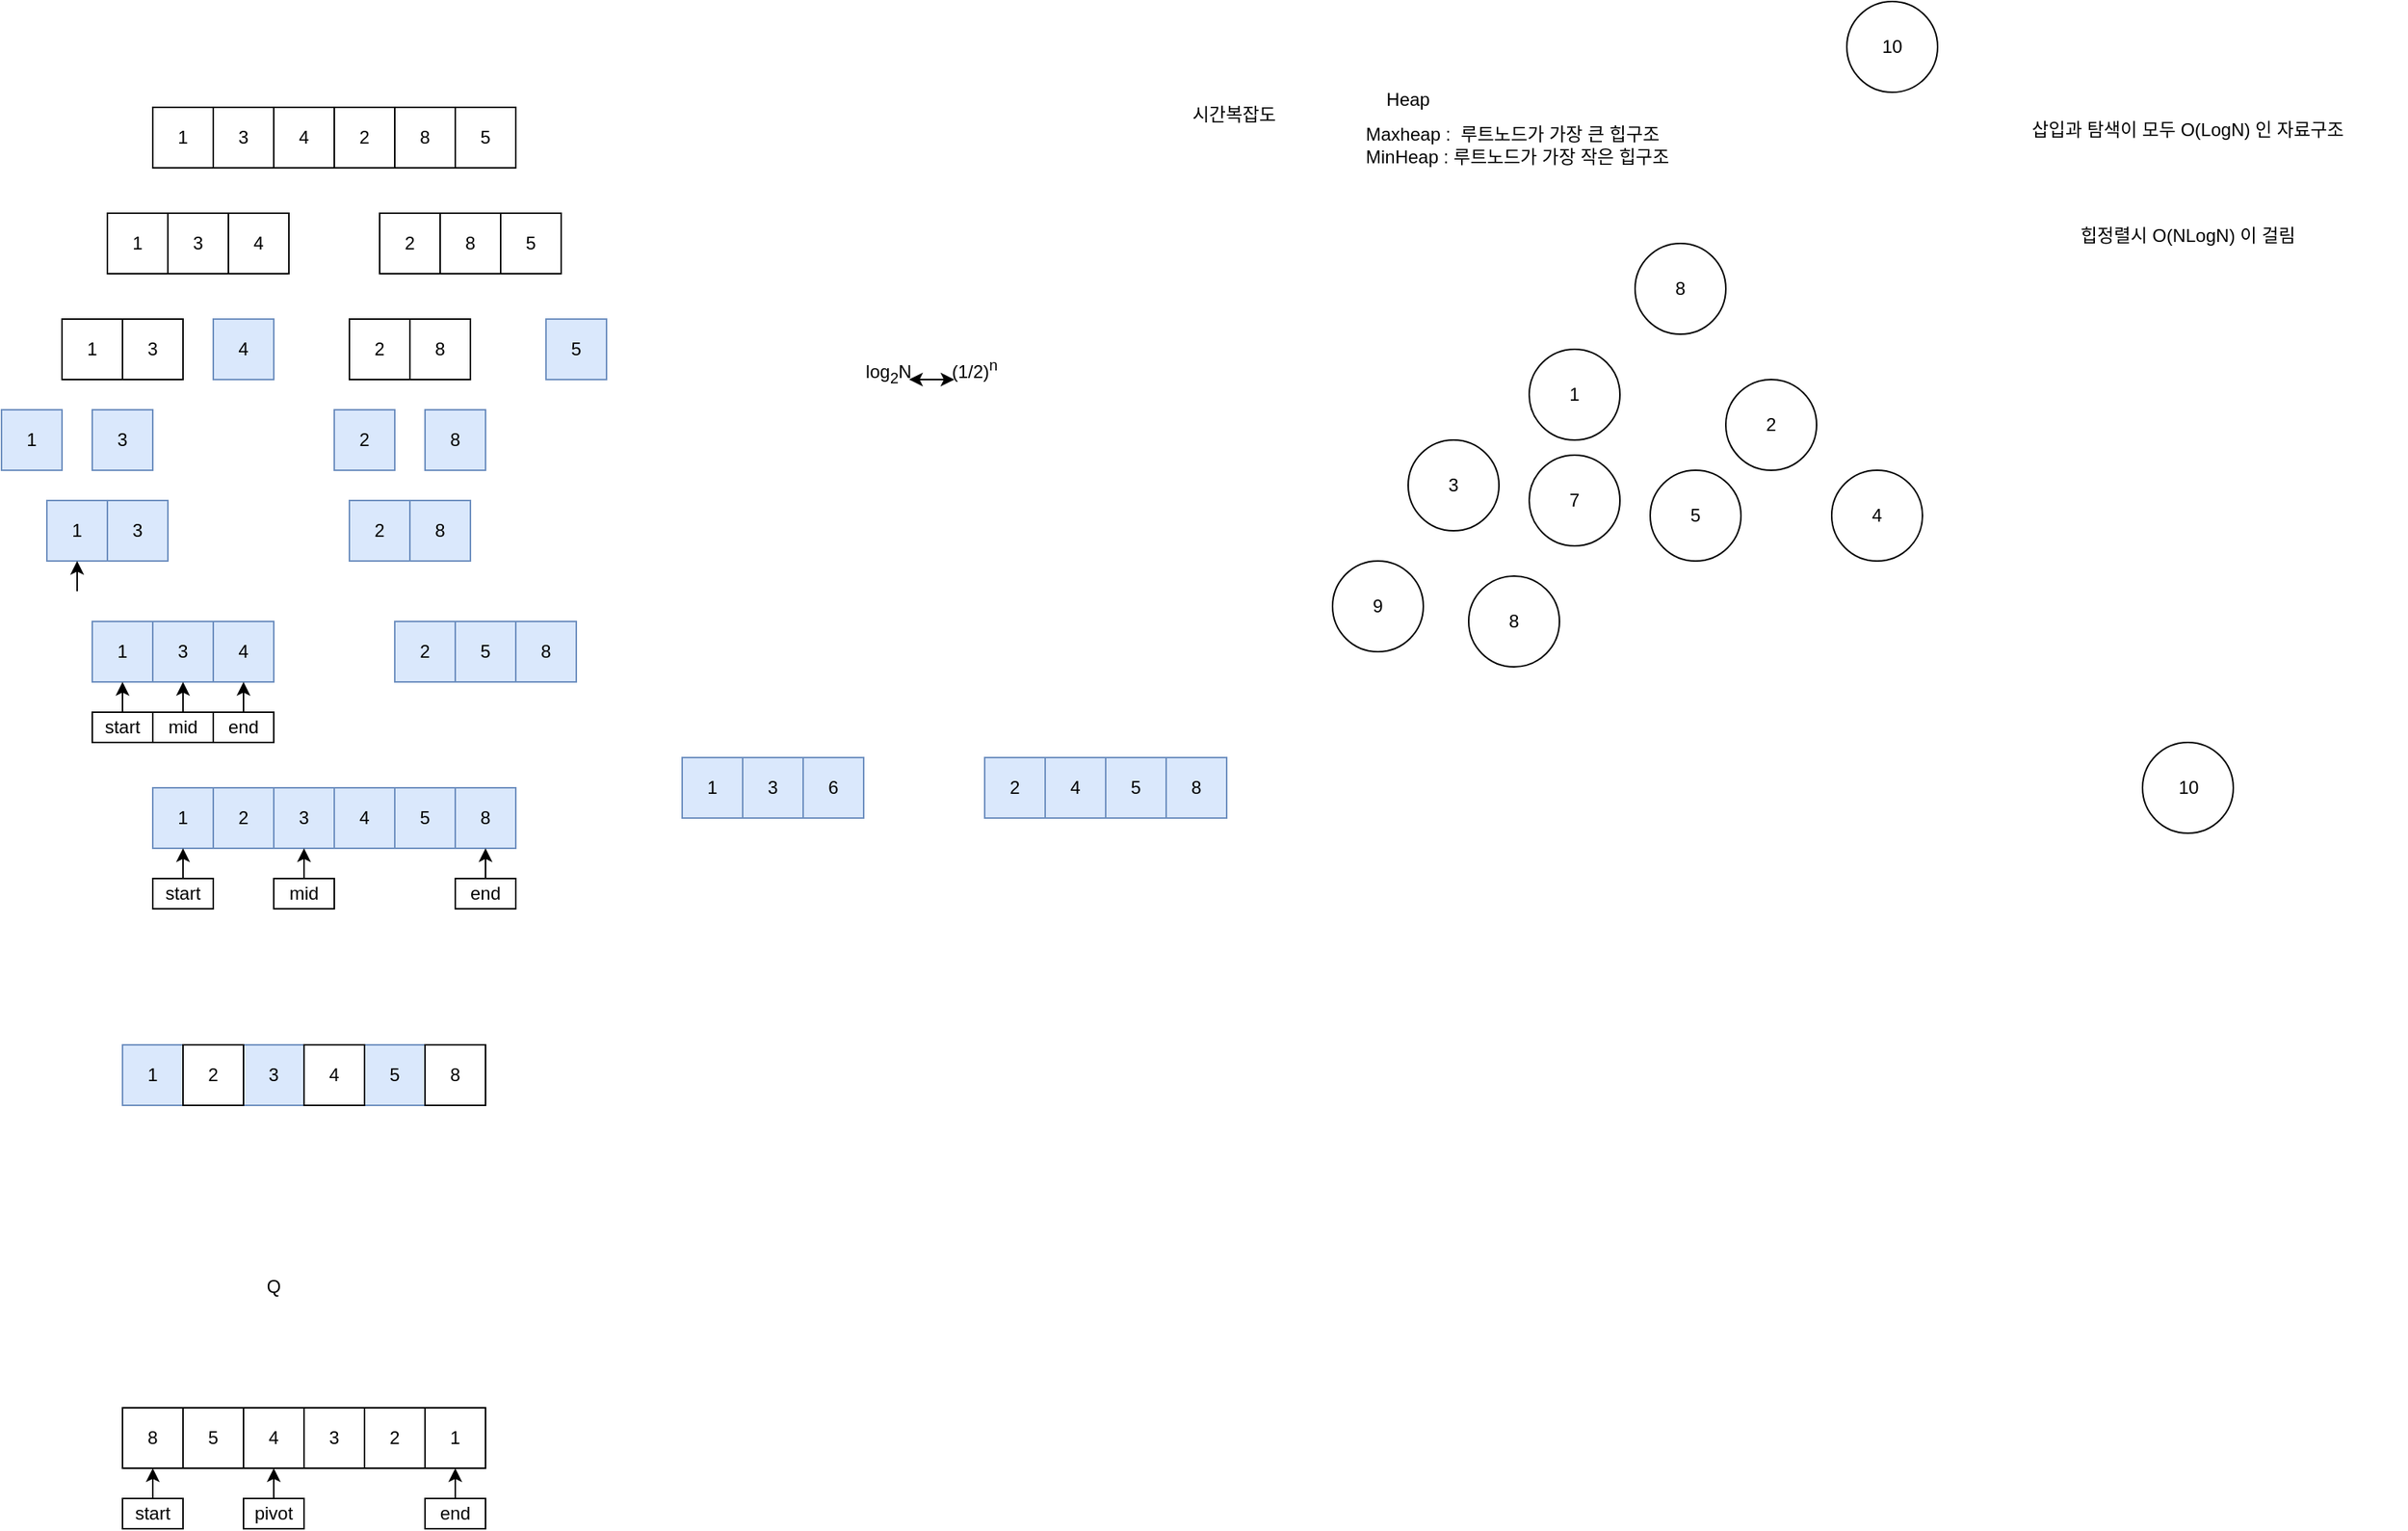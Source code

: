 <mxfile version="20.2.2" type="device"><diagram id="ZwbEBLr2Wid-XhILFelV" name="페이지-1"><mxGraphModel dx="2031" dy="1134" grid="1" gridSize="10" guides="1" tooltips="1" connect="1" arrows="1" fold="1" page="1" pageScale="1" pageWidth="827" pageHeight="1169" math="0" shadow="0"><root><mxCell id="0"/><mxCell id="1" parent="0"/><mxCell id="YyW9Ssx3PugbkpvOE53h-1" value="1" style="rounded=0;whiteSpace=wrap;html=1;" parent="1" vertex="1"><mxGeometry x="130" y="100" width="40" height="40" as="geometry"/></mxCell><mxCell id="YyW9Ssx3PugbkpvOE53h-2" value="5" style="rounded=0;whiteSpace=wrap;html=1;" parent="1" vertex="1"><mxGeometry x="330" y="100" width="40" height="40" as="geometry"/></mxCell><mxCell id="YyW9Ssx3PugbkpvOE53h-3" value="3" style="rounded=0;whiteSpace=wrap;html=1;" parent="1" vertex="1"><mxGeometry x="170" y="100" width="40" height="40" as="geometry"/></mxCell><mxCell id="YyW9Ssx3PugbkpvOE53h-5" value="2" style="rounded=0;whiteSpace=wrap;html=1;" parent="1" vertex="1"><mxGeometry x="250" y="100" width="40" height="40" as="geometry"/></mxCell><mxCell id="YyW9Ssx3PugbkpvOE53h-6" value="8" style="rounded=0;whiteSpace=wrap;html=1;" parent="1" vertex="1"><mxGeometry x="290" y="100" width="40" height="40" as="geometry"/></mxCell><mxCell id="YyW9Ssx3PugbkpvOE53h-8" value="시간복잡도" style="text;html=1;strokeColor=none;fillColor=none;align=center;verticalAlign=middle;whiteSpace=wrap;rounded=0;" parent="1" vertex="1"><mxGeometry x="780" y="90" width="130" height="30" as="geometry"/></mxCell><mxCell id="YyW9Ssx3PugbkpvOE53h-11" value="4" style="rounded=0;whiteSpace=wrap;html=1;" parent="1" vertex="1"><mxGeometry x="210" y="100" width="40" height="40" as="geometry"/></mxCell><mxCell id="YyW9Ssx3PugbkpvOE53h-12" value="1" style="rounded=0;whiteSpace=wrap;html=1;" parent="1" vertex="1"><mxGeometry x="100" y="170" width="40" height="40" as="geometry"/></mxCell><mxCell id="YyW9Ssx3PugbkpvOE53h-13" value="5" style="rounded=0;whiteSpace=wrap;html=1;" parent="1" vertex="1"><mxGeometry x="360" y="170" width="40" height="40" as="geometry"/></mxCell><mxCell id="YyW9Ssx3PugbkpvOE53h-14" value="3" style="rounded=0;whiteSpace=wrap;html=1;" parent="1" vertex="1"><mxGeometry x="140" y="170" width="40" height="40" as="geometry"/></mxCell><mxCell id="YyW9Ssx3PugbkpvOE53h-15" value="2" style="rounded=0;whiteSpace=wrap;html=1;" parent="1" vertex="1"><mxGeometry x="280" y="170" width="40" height="40" as="geometry"/></mxCell><mxCell id="YyW9Ssx3PugbkpvOE53h-16" value="8" style="rounded=0;whiteSpace=wrap;html=1;" parent="1" vertex="1"><mxGeometry x="320" y="170" width="40" height="40" as="geometry"/></mxCell><mxCell id="YyW9Ssx3PugbkpvOE53h-17" value="4" style="rounded=0;whiteSpace=wrap;html=1;" parent="1" vertex="1"><mxGeometry x="180" y="170" width="40" height="40" as="geometry"/></mxCell><mxCell id="YyW9Ssx3PugbkpvOE53h-18" value="1" style="rounded=0;whiteSpace=wrap;html=1;" parent="1" vertex="1"><mxGeometry x="70" y="240" width="40" height="40" as="geometry"/></mxCell><mxCell id="YyW9Ssx3PugbkpvOE53h-19" value="3" style="rounded=0;whiteSpace=wrap;html=1;" parent="1" vertex="1"><mxGeometry x="110" y="240" width="40" height="40" as="geometry"/></mxCell><mxCell id="YyW9Ssx3PugbkpvOE53h-20" value="4" style="rounded=0;whiteSpace=wrap;html=1;fillColor=#dae8fc;strokeColor=#6c8ebf;" parent="1" vertex="1"><mxGeometry x="170" y="240" width="40" height="40" as="geometry"/></mxCell><mxCell id="YyW9Ssx3PugbkpvOE53h-21" value="5" style="rounded=0;whiteSpace=wrap;html=1;fillColor=#dae8fc;strokeColor=#6c8ebf;" parent="1" vertex="1"><mxGeometry x="330" y="440" width="40" height="40" as="geometry"/></mxCell><mxCell id="YyW9Ssx3PugbkpvOE53h-22" value="2" style="rounded=0;whiteSpace=wrap;html=1;" parent="1" vertex="1"><mxGeometry x="260" y="240" width="40" height="40" as="geometry"/></mxCell><mxCell id="YyW9Ssx3PugbkpvOE53h-23" value="8" style="rounded=0;whiteSpace=wrap;html=1;" parent="1" vertex="1"><mxGeometry x="300" y="240" width="40" height="40" as="geometry"/></mxCell><mxCell id="YyW9Ssx3PugbkpvOE53h-27" value="1" style="rounded=0;whiteSpace=wrap;html=1;fillColor=#dae8fc;strokeColor=#6c8ebf;" parent="1" vertex="1"><mxGeometry x="30" y="300" width="40" height="40" as="geometry"/></mxCell><mxCell id="YyW9Ssx3PugbkpvOE53h-28" value="3" style="rounded=0;whiteSpace=wrap;html=1;fillColor=#dae8fc;strokeColor=#6c8ebf;" parent="1" vertex="1"><mxGeometry x="90" y="300" width="40" height="40" as="geometry"/></mxCell><mxCell id="YyW9Ssx3PugbkpvOE53h-29" value="2" style="rounded=0;whiteSpace=wrap;html=1;fillColor=#dae8fc;strokeColor=#6c8ebf;" parent="1" vertex="1"><mxGeometry x="250" y="300" width="40" height="40" as="geometry"/></mxCell><mxCell id="YyW9Ssx3PugbkpvOE53h-30" value="8" style="rounded=0;whiteSpace=wrap;html=1;fillColor=#dae8fc;strokeColor=#6c8ebf;" parent="1" vertex="1"><mxGeometry x="310" y="300" width="40" height="40" as="geometry"/></mxCell><mxCell id="YyW9Ssx3PugbkpvOE53h-31" value="1" style="rounded=0;whiteSpace=wrap;html=1;fillColor=#dae8fc;strokeColor=#6c8ebf;" parent="1" vertex="1"><mxGeometry x="60" y="360" width="40" height="40" as="geometry"/></mxCell><mxCell id="YyW9Ssx3PugbkpvOE53h-32" value="3" style="rounded=0;whiteSpace=wrap;html=1;fillColor=#dae8fc;strokeColor=#6c8ebf;" parent="1" vertex="1"><mxGeometry x="100" y="360" width="40" height="40" as="geometry"/></mxCell><mxCell id="YyW9Ssx3PugbkpvOE53h-33" value="4" style="rounded=0;whiteSpace=wrap;html=1;fillColor=#dae8fc;strokeColor=#6c8ebf;" parent="1" vertex="1"><mxGeometry x="170" y="440" width="40" height="40" as="geometry"/></mxCell><mxCell id="YyW9Ssx3PugbkpvOE53h-34" value="3" style="rounded=0;whiteSpace=wrap;html=1;fillColor=#dae8fc;strokeColor=#6c8ebf;" parent="1" vertex="1"><mxGeometry x="130" y="440" width="40" height="40" as="geometry"/></mxCell><mxCell id="YyW9Ssx3PugbkpvOE53h-35" value="1" style="rounded=0;whiteSpace=wrap;html=1;fillColor=#dae8fc;strokeColor=#6c8ebf;" parent="1" vertex="1"><mxGeometry x="90" y="440" width="40" height="40" as="geometry"/></mxCell><mxCell id="YyW9Ssx3PugbkpvOE53h-36" value="2" style="rounded=0;whiteSpace=wrap;html=1;fillColor=#dae8fc;strokeColor=#6c8ebf;" parent="1" vertex="1"><mxGeometry x="260" y="360" width="40" height="40" as="geometry"/></mxCell><mxCell id="YyW9Ssx3PugbkpvOE53h-37" value="8" style="rounded=0;whiteSpace=wrap;html=1;fillColor=#dae8fc;strokeColor=#6c8ebf;" parent="1" vertex="1"><mxGeometry x="300" y="360" width="40" height="40" as="geometry"/></mxCell><mxCell id="YyW9Ssx3PugbkpvOE53h-38" value="2" style="rounded=0;whiteSpace=wrap;html=1;fillColor=#dae8fc;strokeColor=#6c8ebf;" parent="1" vertex="1"><mxGeometry x="290" y="440" width="40" height="40" as="geometry"/></mxCell><mxCell id="YyW9Ssx3PugbkpvOE53h-39" value="8" style="rounded=0;whiteSpace=wrap;html=1;fillColor=#dae8fc;strokeColor=#6c8ebf;" parent="1" vertex="1"><mxGeometry x="370" y="440" width="40" height="40" as="geometry"/></mxCell><mxCell id="YyW9Ssx3PugbkpvOE53h-40" value="4" style="rounded=0;whiteSpace=wrap;html=1;fillColor=#dae8fc;strokeColor=#6c8ebf;" parent="1" vertex="1"><mxGeometry x="250" y="550" width="40" height="40" as="geometry"/></mxCell><mxCell id="YyW9Ssx3PugbkpvOE53h-41" value="3" style="rounded=0;whiteSpace=wrap;html=1;fillColor=#dae8fc;strokeColor=#6c8ebf;" parent="1" vertex="1"><mxGeometry x="210" y="550" width="40" height="40" as="geometry"/></mxCell><mxCell id="YyW9Ssx3PugbkpvOE53h-42" value="1" style="rounded=0;whiteSpace=wrap;html=1;fillColor=#dae8fc;strokeColor=#6c8ebf;" parent="1" vertex="1"><mxGeometry x="130" y="550" width="40" height="40" as="geometry"/></mxCell><mxCell id="YyW9Ssx3PugbkpvOE53h-43" value="5" style="rounded=0;whiteSpace=wrap;html=1;fillColor=#dae8fc;strokeColor=#6c8ebf;" parent="1" vertex="1"><mxGeometry x="290" y="550" width="40" height="40" as="geometry"/></mxCell><mxCell id="YyW9Ssx3PugbkpvOE53h-44" value="2" style="rounded=0;whiteSpace=wrap;html=1;fillColor=#dae8fc;strokeColor=#6c8ebf;" parent="1" vertex="1"><mxGeometry x="170" y="550" width="40" height="40" as="geometry"/></mxCell><mxCell id="YyW9Ssx3PugbkpvOE53h-45" value="8" style="rounded=0;whiteSpace=wrap;html=1;fillColor=#dae8fc;strokeColor=#6c8ebf;" parent="1" vertex="1"><mxGeometry x="330" y="550" width="40" height="40" as="geometry"/></mxCell><mxCell id="YyW9Ssx3PugbkpvOE53h-46" value="" style="endArrow=classic;html=1;rounded=0;entryX=0.5;entryY=1;entryDx=0;entryDy=0;" parent="1" target="YyW9Ssx3PugbkpvOE53h-31" edge="1"><mxGeometry width="50" height="50" relative="1" as="geometry"><mxPoint x="80" y="420" as="sourcePoint"/><mxPoint x="310" y="440" as="targetPoint"/></mxGeometry></mxCell><mxCell id="YyW9Ssx3PugbkpvOE53h-47" value="" style="endArrow=classic;html=1;rounded=0;entryX=0.5;entryY=1;entryDx=0;entryDy=0;" parent="1" target="YyW9Ssx3PugbkpvOE53h-34" edge="1"><mxGeometry width="50" height="50" relative="1" as="geometry"><mxPoint x="150" y="500" as="sourcePoint"/><mxPoint x="90" y="410" as="targetPoint"/></mxGeometry></mxCell><mxCell id="YyW9Ssx3PugbkpvOE53h-49" value="mid" style="rounded=0;whiteSpace=wrap;html=1;" parent="1" vertex="1"><mxGeometry x="130" y="500" width="40" height="20" as="geometry"/></mxCell><mxCell id="YyW9Ssx3PugbkpvOE53h-50" value="" style="endArrow=classic;html=1;rounded=0;entryX=0.5;entryY=1;entryDx=0;entryDy=0;" parent="1" edge="1"><mxGeometry width="50" height="50" relative="1" as="geometry"><mxPoint x="110" y="500" as="sourcePoint"/><mxPoint x="110" y="480" as="targetPoint"/></mxGeometry></mxCell><mxCell id="YyW9Ssx3PugbkpvOE53h-51" value="start" style="rounded=0;whiteSpace=wrap;html=1;" parent="1" vertex="1"><mxGeometry x="90" y="500" width="40" height="20" as="geometry"/></mxCell><mxCell id="YyW9Ssx3PugbkpvOE53h-52" value="" style="endArrow=classic;html=1;rounded=0;entryX=0.5;entryY=1;entryDx=0;entryDy=0;" parent="1" edge="1"><mxGeometry width="50" height="50" relative="1" as="geometry"><mxPoint x="190" y="500" as="sourcePoint"/><mxPoint x="190" y="480" as="targetPoint"/></mxGeometry></mxCell><mxCell id="YyW9Ssx3PugbkpvOE53h-53" value="end" style="rounded=0;whiteSpace=wrap;html=1;" parent="1" vertex="1"><mxGeometry x="170" y="500" width="40" height="20" as="geometry"/></mxCell><mxCell id="YyW9Ssx3PugbkpvOE53h-54" value="" style="endArrow=classic;html=1;rounded=0;entryX=0.5;entryY=1;entryDx=0;entryDy=0;" parent="1" edge="1"><mxGeometry width="50" height="50" relative="1" as="geometry"><mxPoint x="230" y="610" as="sourcePoint"/><mxPoint x="230" y="590" as="targetPoint"/></mxGeometry></mxCell><mxCell id="YyW9Ssx3PugbkpvOE53h-55" value="mid" style="rounded=0;whiteSpace=wrap;html=1;" parent="1" vertex="1"><mxGeometry x="210" y="610" width="40" height="20" as="geometry"/></mxCell><mxCell id="YyW9Ssx3PugbkpvOE53h-56" value="" style="endArrow=classic;html=1;rounded=0;entryX=0.5;entryY=1;entryDx=0;entryDy=0;" parent="1" edge="1"><mxGeometry width="50" height="50" relative="1" as="geometry"><mxPoint x="150" y="610" as="sourcePoint"/><mxPoint x="150" y="590" as="targetPoint"/></mxGeometry></mxCell><mxCell id="YyW9Ssx3PugbkpvOE53h-57" value="start" style="rounded=0;whiteSpace=wrap;html=1;" parent="1" vertex="1"><mxGeometry x="130" y="610" width="40" height="20" as="geometry"/></mxCell><mxCell id="YyW9Ssx3PugbkpvOE53h-58" value="" style="endArrow=classic;html=1;rounded=0;entryX=0.5;entryY=1;entryDx=0;entryDy=0;" parent="1" edge="1"><mxGeometry width="50" height="50" relative="1" as="geometry"><mxPoint x="350" y="610" as="sourcePoint"/><mxPoint x="350" y="590" as="targetPoint"/></mxGeometry></mxCell><mxCell id="YyW9Ssx3PugbkpvOE53h-59" value="end" style="rounded=0;whiteSpace=wrap;html=1;" parent="1" vertex="1"><mxGeometry x="330" y="610" width="40" height="20" as="geometry"/></mxCell><mxCell id="YyW9Ssx3PugbkpvOE53h-61" value="5" style="rounded=0;whiteSpace=wrap;html=1;fillColor=#dae8fc;strokeColor=#6c8ebf;" parent="1" vertex="1"><mxGeometry x="390" y="240" width="40" height="40" as="geometry"/></mxCell><mxCell id="YyW9Ssx3PugbkpvOE53h-63" value="log&lt;sub&gt;2&lt;/sub&gt;N&amp;nbsp; &amp;nbsp; &amp;nbsp; &amp;nbsp; (1/2)&lt;sup&gt;n&lt;/sup&gt;" style="text;html=1;strokeColor=none;fillColor=none;align=center;verticalAlign=middle;whiteSpace=wrap;rounded=0;" parent="1" vertex="1"><mxGeometry x="560" y="250" width="170" height="50" as="geometry"/></mxCell><mxCell id="YyW9Ssx3PugbkpvOE53h-64" value="" style="endArrow=classic;startArrow=classic;html=1;rounded=0;entryX=0.588;entryY=0.6;entryDx=0;entryDy=0;entryPerimeter=0;exitX=0.412;exitY=0.6;exitDx=0;exitDy=0;exitPerimeter=0;" parent="1" source="YyW9Ssx3PugbkpvOE53h-63" target="YyW9Ssx3PugbkpvOE53h-63" edge="1"><mxGeometry width="50" height="50" relative="1" as="geometry"><mxPoint x="230" y="400" as="sourcePoint"/><mxPoint x="280" y="350" as="targetPoint"/></mxGeometry></mxCell><mxCell id="YyW9Ssx3PugbkpvOE53h-65" value="5" style="rounded=0;whiteSpace=wrap;html=1;fillColor=#dae8fc;strokeColor=#6c8ebf;" parent="1" vertex="1"><mxGeometry x="760" y="530" width="40" height="40" as="geometry"/></mxCell><mxCell id="YyW9Ssx3PugbkpvOE53h-66" value="4" style="rounded=0;whiteSpace=wrap;html=1;fillColor=#dae8fc;strokeColor=#6c8ebf;" parent="1" vertex="1"><mxGeometry x="720" y="530" width="40" height="40" as="geometry"/></mxCell><mxCell id="YyW9Ssx3PugbkpvOE53h-67" value="3" style="rounded=0;whiteSpace=wrap;html=1;fillColor=#dae8fc;strokeColor=#6c8ebf;" parent="1" vertex="1"><mxGeometry x="520" y="530" width="40" height="40" as="geometry"/></mxCell><mxCell id="YyW9Ssx3PugbkpvOE53h-68" value="1" style="rounded=0;whiteSpace=wrap;html=1;fillColor=#dae8fc;strokeColor=#6c8ebf;" parent="1" vertex="1"><mxGeometry x="480" y="530" width="40" height="40" as="geometry"/></mxCell><mxCell id="YyW9Ssx3PugbkpvOE53h-69" value="2" style="rounded=0;whiteSpace=wrap;html=1;fillColor=#dae8fc;strokeColor=#6c8ebf;" parent="1" vertex="1"><mxGeometry x="680" y="530" width="40" height="40" as="geometry"/></mxCell><mxCell id="YyW9Ssx3PugbkpvOE53h-70" value="8" style="rounded=0;whiteSpace=wrap;html=1;fillColor=#dae8fc;strokeColor=#6c8ebf;" parent="1" vertex="1"><mxGeometry x="800" y="530" width="40" height="40" as="geometry"/></mxCell><mxCell id="YyW9Ssx3PugbkpvOE53h-71" value="6" style="rounded=0;whiteSpace=wrap;html=1;fillColor=#dae8fc;strokeColor=#6c8ebf;" parent="1" vertex="1"><mxGeometry x="560" y="530" width="40" height="40" as="geometry"/></mxCell><mxCell id="YyW9Ssx3PugbkpvOE53h-75" value="1" style="rounded=0;whiteSpace=wrap;html=1;fillColor=#dae8fc;strokeColor=#6c8ebf;" parent="1" vertex="1"><mxGeometry x="110" y="720" width="40" height="40" as="geometry"/></mxCell><mxCell id="YyW9Ssx3PugbkpvOE53h-76" value="5" style="rounded=0;whiteSpace=wrap;html=1;fillColor=#dae8fc;strokeColor=#6c8ebf;" parent="1" vertex="1"><mxGeometry x="270" y="720" width="40" height="40" as="geometry"/></mxCell><mxCell id="YyW9Ssx3PugbkpvOE53h-77" value="3" style="rounded=0;whiteSpace=wrap;html=1;fillColor=#dae8fc;strokeColor=#6c8ebf;" parent="1" vertex="1"><mxGeometry x="190" y="720" width="40" height="40" as="geometry"/></mxCell><mxCell id="YyW9Ssx3PugbkpvOE53h-78" value="2" style="rounded=0;whiteSpace=wrap;html=1;" parent="1" vertex="1"><mxGeometry x="150" y="720" width="40" height="40" as="geometry"/></mxCell><mxCell id="YyW9Ssx3PugbkpvOE53h-79" value="8" style="rounded=0;whiteSpace=wrap;html=1;" parent="1" vertex="1"><mxGeometry x="310" y="720" width="40" height="40" as="geometry"/></mxCell><mxCell id="YyW9Ssx3PugbkpvOE53h-80" value="4" style="rounded=0;whiteSpace=wrap;html=1;" parent="1" vertex="1"><mxGeometry x="230" y="720" width="40" height="40" as="geometry"/></mxCell><mxCell id="YyW9Ssx3PugbkpvOE53h-81" value="" style="endArrow=classic;html=1;rounded=0;entryX=0.5;entryY=1;entryDx=0;entryDy=0;" parent="1" edge="1"><mxGeometry width="50" height="50" relative="1" as="geometry"><mxPoint x="210" y="1020" as="sourcePoint"/><mxPoint x="210" y="1000" as="targetPoint"/></mxGeometry></mxCell><mxCell id="YyW9Ssx3PugbkpvOE53h-82" value="pivot" style="rounded=0;whiteSpace=wrap;html=1;" parent="1" vertex="1"><mxGeometry x="190" y="1020" width="40" height="20" as="geometry"/></mxCell><mxCell id="YyW9Ssx3PugbkpvOE53h-83" value="" style="endArrow=classic;html=1;rounded=0;entryX=0.5;entryY=1;entryDx=0;entryDy=0;" parent="1" edge="1"><mxGeometry width="50" height="50" relative="1" as="geometry"><mxPoint x="130" y="1020" as="sourcePoint"/><mxPoint x="130" y="1000" as="targetPoint"/></mxGeometry></mxCell><mxCell id="YyW9Ssx3PugbkpvOE53h-84" value="start" style="rounded=0;whiteSpace=wrap;html=1;" parent="1" vertex="1"><mxGeometry x="110" y="1020" width="40" height="20" as="geometry"/></mxCell><mxCell id="YyW9Ssx3PugbkpvOE53h-85" value="" style="endArrow=classic;html=1;rounded=0;entryX=0.5;entryY=1;entryDx=0;entryDy=0;" parent="1" edge="1"><mxGeometry width="50" height="50" relative="1" as="geometry"><mxPoint x="330" y="1020" as="sourcePoint"/><mxPoint x="330" y="1000" as="targetPoint"/></mxGeometry></mxCell><mxCell id="YyW9Ssx3PugbkpvOE53h-86" value="end" style="rounded=0;whiteSpace=wrap;html=1;" parent="1" vertex="1"><mxGeometry x="310" y="1020" width="40" height="20" as="geometry"/></mxCell><mxCell id="GU29ASPoVG2BZ5aVYSXh-1" value="1" style="rounded=0;whiteSpace=wrap;html=1;" vertex="1" parent="1"><mxGeometry x="310" y="960" width="40" height="40" as="geometry"/></mxCell><mxCell id="GU29ASPoVG2BZ5aVYSXh-2" value="5" style="rounded=0;whiteSpace=wrap;html=1;" vertex="1" parent="1"><mxGeometry x="150" y="960" width="40" height="40" as="geometry"/></mxCell><mxCell id="GU29ASPoVG2BZ5aVYSXh-3" value="3" style="rounded=0;whiteSpace=wrap;html=1;" vertex="1" parent="1"><mxGeometry x="230" y="960" width="40" height="40" as="geometry"/></mxCell><mxCell id="GU29ASPoVG2BZ5aVYSXh-4" value="2" style="rounded=0;whiteSpace=wrap;html=1;" vertex="1" parent="1"><mxGeometry x="270" y="960" width="40" height="40" as="geometry"/></mxCell><mxCell id="GU29ASPoVG2BZ5aVYSXh-5" value="8" style="rounded=0;whiteSpace=wrap;html=1;" vertex="1" parent="1"><mxGeometry x="110" y="960" width="40" height="40" as="geometry"/></mxCell><mxCell id="GU29ASPoVG2BZ5aVYSXh-6" value="4" style="rounded=0;whiteSpace=wrap;html=1;" vertex="1" parent="1"><mxGeometry x="190" y="960" width="40" height="40" as="geometry"/></mxCell><mxCell id="GU29ASPoVG2BZ5aVYSXh-7" value="Q" style="text;html=1;strokeColor=none;fillColor=none;align=center;verticalAlign=middle;whiteSpace=wrap;rounded=0;" vertex="1" parent="1"><mxGeometry x="100" y="860" width="220" height="40" as="geometry"/></mxCell><mxCell id="GU29ASPoVG2BZ5aVYSXh-8" value="Heap" style="text;html=1;strokeColor=none;fillColor=none;align=center;verticalAlign=middle;whiteSpace=wrap;rounded=0;" vertex="1" parent="1"><mxGeometry x="930" y="80" width="60" height="30" as="geometry"/></mxCell><mxCell id="GU29ASPoVG2BZ5aVYSXh-9" value="9" style="ellipse;whiteSpace=wrap;html=1;aspect=fixed;" vertex="1" parent="1"><mxGeometry x="910" y="400" width="60" height="60" as="geometry"/></mxCell><mxCell id="GU29ASPoVG2BZ5aVYSXh-10" value="7" style="ellipse;whiteSpace=wrap;html=1;aspect=fixed;" vertex="1" parent="1"><mxGeometry x="1040" y="330" width="60" height="60" as="geometry"/></mxCell><mxCell id="GU29ASPoVG2BZ5aVYSXh-11" value="8" style="ellipse;whiteSpace=wrap;html=1;aspect=fixed;" vertex="1" parent="1"><mxGeometry x="1110" y="190" width="60" height="60" as="geometry"/></mxCell><mxCell id="GU29ASPoVG2BZ5aVYSXh-12" value="4" style="ellipse;whiteSpace=wrap;html=1;aspect=fixed;" vertex="1" parent="1"><mxGeometry x="1240" y="340" width="60" height="60" as="geometry"/></mxCell><mxCell id="GU29ASPoVG2BZ5aVYSXh-14" value="2" style="ellipse;whiteSpace=wrap;html=1;aspect=fixed;" vertex="1" parent="1"><mxGeometry x="1170" y="280" width="60" height="60" as="geometry"/></mxCell><mxCell id="GU29ASPoVG2BZ5aVYSXh-23" value="Maxheap :&amp;nbsp; 루트노드가 가장 큰 힙구조&lt;br&gt;MinHeap : 루트노드가 가장 작은 힙구조" style="text;html=1;strokeColor=none;fillColor=none;align=left;verticalAlign=middle;whiteSpace=wrap;rounded=0;" vertex="1" parent="1"><mxGeometry x="930" y="110" width="280" height="30" as="geometry"/></mxCell><mxCell id="GU29ASPoVG2BZ5aVYSXh-24" value="3" style="ellipse;whiteSpace=wrap;html=1;aspect=fixed;" vertex="1" parent="1"><mxGeometry x="960" y="320" width="60" height="60" as="geometry"/></mxCell><mxCell id="GU29ASPoVG2BZ5aVYSXh-26" value="1" style="ellipse;whiteSpace=wrap;html=1;aspect=fixed;" vertex="1" parent="1"><mxGeometry x="1040" y="260" width="60" height="60" as="geometry"/></mxCell><mxCell id="GU29ASPoVG2BZ5aVYSXh-27" value="5" style="ellipse;whiteSpace=wrap;html=1;aspect=fixed;" vertex="1" parent="1"><mxGeometry x="1120" y="340" width="60" height="60" as="geometry"/></mxCell><mxCell id="GU29ASPoVG2BZ5aVYSXh-29" value="10" style="ellipse;whiteSpace=wrap;html=1;aspect=fixed;" vertex="1" parent="1"><mxGeometry x="1445.5" y="520" width="60" height="60" as="geometry"/></mxCell><mxCell id="GU29ASPoVG2BZ5aVYSXh-30" value="삽입과 탐색이 모두 O(LogN) 인 자료구조" style="text;html=1;strokeColor=none;fillColor=none;align=center;verticalAlign=middle;whiteSpace=wrap;rounded=0;" vertex="1" parent="1"><mxGeometry x="1331" y="90" width="289" height="50" as="geometry"/></mxCell><mxCell id="GU29ASPoVG2BZ5aVYSXh-33" value="힙정렬시 O(NLogN) 이 걸림" style="text;html=1;strokeColor=none;fillColor=none;align=center;verticalAlign=middle;whiteSpace=wrap;rounded=0;" vertex="1" parent="1"><mxGeometry x="1331" y="160" width="289" height="50" as="geometry"/></mxCell><mxCell id="GU29ASPoVG2BZ5aVYSXh-34" value="10" style="ellipse;whiteSpace=wrap;html=1;aspect=fixed;" vertex="1" parent="1"><mxGeometry x="1250" y="30" width="60" height="60" as="geometry"/></mxCell><mxCell id="GU29ASPoVG2BZ5aVYSXh-35" value="8" style="ellipse;whiteSpace=wrap;html=1;aspect=fixed;" vertex="1" parent="1"><mxGeometry x="1000" y="410" width="60" height="60" as="geometry"/></mxCell></root></mxGraphModel></diagram></mxfile>